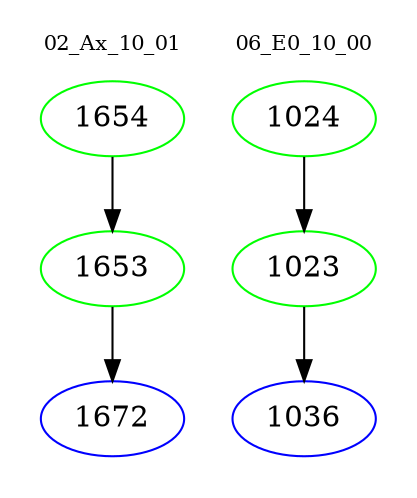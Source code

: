 digraph{
subgraph cluster_0 {
color = white
label = "02_Ax_10_01";
fontsize=10;
T0_1654 [label="1654", color="green"]
T0_1654 -> T0_1653 [color="black"]
T0_1653 [label="1653", color="green"]
T0_1653 -> T0_1672 [color="black"]
T0_1672 [label="1672", color="blue"]
}
subgraph cluster_1 {
color = white
label = "06_E0_10_00";
fontsize=10;
T1_1024 [label="1024", color="green"]
T1_1024 -> T1_1023 [color="black"]
T1_1023 [label="1023", color="green"]
T1_1023 -> T1_1036 [color="black"]
T1_1036 [label="1036", color="blue"]
}
}
